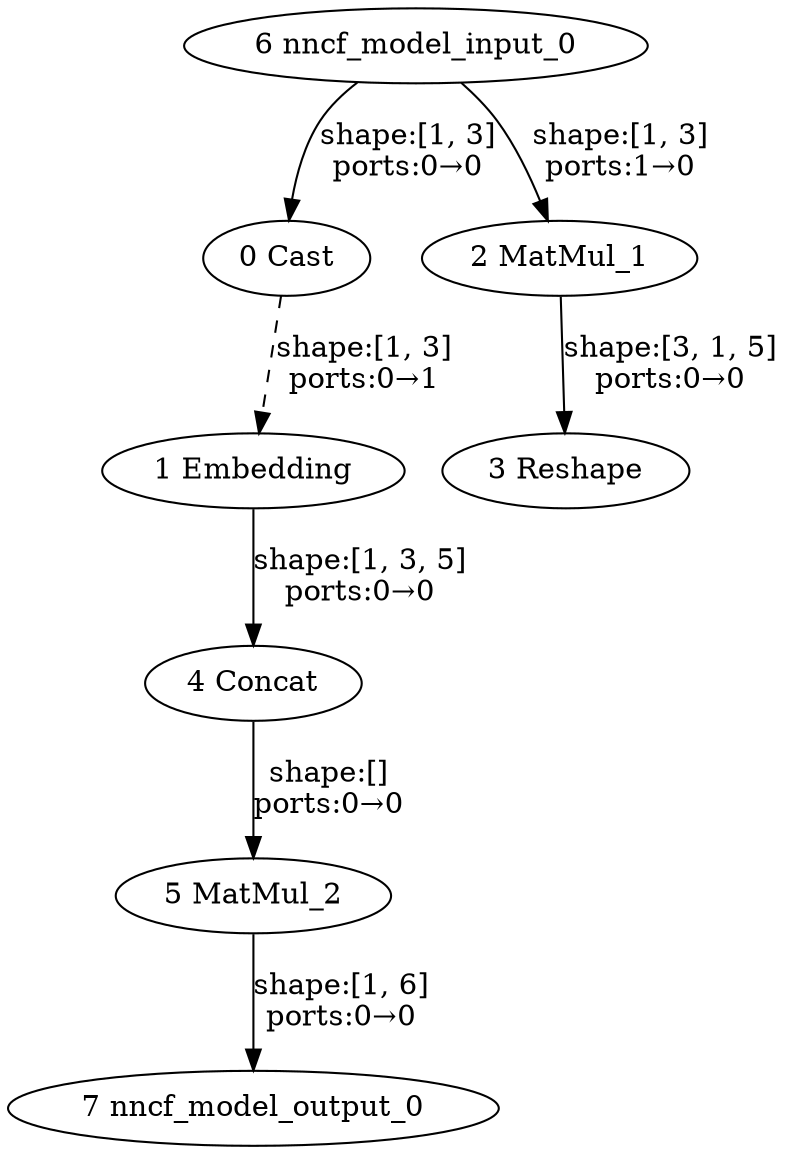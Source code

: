 strict digraph  {
"0 Cast" [id=0, type=Cast];
"1 Embedding" [id=1, type=Gather];
"2 MatMul_1" [id=2, type=MatMul];
"3 Reshape" [id=3, type=Reshape];
"4 Concat" [id=4, type=Concat];
"5 MatMul_2" [id=5, type=MatMul];
"6 nncf_model_input_0" [id=6, type=nncf_model_input];
"7 nncf_model_output_0" [id=7, type=nncf_model_output];
"0 Cast" -> "1 Embedding"  [label="shape:[1, 3]\nports:0→1", style=dashed];
"1 Embedding" -> "4 Concat"  [label="shape:[1, 3, 5]\nports:0→0", style=solid];
"2 MatMul_1" -> "3 Reshape"  [label="shape:[3, 1, 5]\nports:0→0", style=solid];
"4 Concat" -> "5 MatMul_2"  [label="shape:[]\nports:0→0", style=solid];
"5 MatMul_2" -> "7 nncf_model_output_0"  [label="shape:[1, 6]\nports:0→0", style=solid];
"6 nncf_model_input_0" -> "0 Cast"  [label="shape:[1, 3]\nports:0→0", style=solid];
"6 nncf_model_input_0" -> "2 MatMul_1"  [label="shape:[1, 3]\nports:1→0", style=solid];
}
